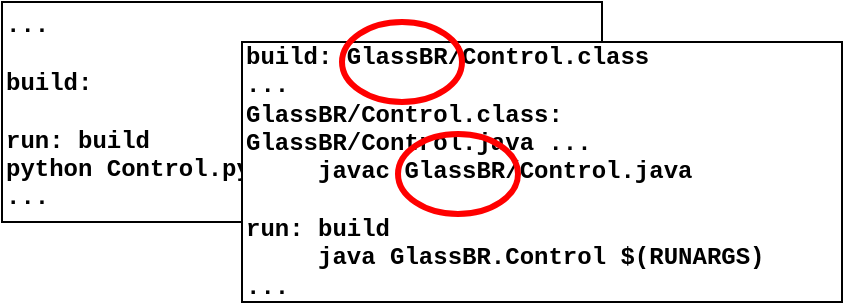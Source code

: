 <mxfile version="14.8.6" type="device"><diagram id="zoHgPlIK_aeKPbCIur9p" name="Page-1"><mxGraphModel dx="1280" dy="735" grid="1" gridSize="10" guides="1" tooltips="1" connect="1" arrows="1" fold="1" page="1" pageScale="1" pageWidth="1100" pageHeight="850" math="0" shadow="0"><root><mxCell id="0"/><mxCell id="1" parent="0"/><mxCell id="fMsadq43EK2RZfsfu6ve-1" value="&lt;div&gt;&lt;b&gt;&lt;span&gt;...&lt;/span&gt;&lt;br&gt;&lt;/b&gt;&lt;/div&gt;&lt;div&gt;&lt;b&gt;&lt;br&gt;&lt;/b&gt;&lt;/div&gt;&lt;div&gt;&lt;b&gt;build:&lt;/b&gt;&lt;/div&gt;&lt;div&gt;&lt;b&gt;&lt;br&gt;&lt;/b&gt;&lt;/div&gt;&lt;div&gt;&lt;b&gt;run: build&lt;/b&gt;&lt;/div&gt;&lt;div&gt;&lt;b&gt;&lt;span&gt;&#9;&lt;/span&gt;python Control.py $(RUNARGS)&lt;/b&gt;&lt;/div&gt;&lt;div&gt;&lt;b&gt;...&lt;/b&gt;&lt;/div&gt;" style="rounded=0;whiteSpace=wrap;html=1;align=left;fontFamily=Courier New;" vertex="1" parent="1"><mxGeometry x="40" y="40" width="300" height="110" as="geometry"/></mxCell><mxCell id="fMsadq43EK2RZfsfu6ve-2" value="&lt;div&gt;&lt;b&gt;build: GlassBR/Control.class&lt;/b&gt;&lt;/div&gt;&lt;div&gt;&lt;b&gt;...&lt;/b&gt;&lt;/div&gt;&lt;div&gt;&lt;b&gt;GlassBR/Control.class: GlassBR/Control.java&amp;nbsp;&lt;span&gt;...&lt;/span&gt;&lt;/b&gt;&lt;/div&gt;&lt;div&gt;&lt;span&gt;&lt;b&gt;&amp;nbsp; &amp;nbsp; &amp;nbsp;javac GlassBR/Control.java&lt;/b&gt;&lt;/span&gt;&lt;/div&gt;&lt;div&gt;&lt;b&gt;&lt;br&gt;&lt;/b&gt;&lt;/div&gt;&lt;div&gt;&lt;b&gt;run: build&lt;/b&gt;&lt;/div&gt;&lt;div&gt;&lt;b&gt;&lt;span&gt;&lt;/span&gt;&amp;nbsp; &amp;nbsp; &amp;nbsp;java GlassBR.Control $(RUNARGS)&lt;/b&gt;&lt;/div&gt;&lt;div&gt;&lt;b&gt;...&lt;/b&gt;&lt;/div&gt;" style="rounded=0;whiteSpace=wrap;html=1;align=left;fontFamily=Courier New;" vertex="1" parent="1"><mxGeometry x="160" y="60" width="300" height="130" as="geometry"/></mxCell><mxCell id="fMsadq43EK2RZfsfu6ve-3" value="" style="ellipse;whiteSpace=wrap;html=1;fillColor=none;strokeColor=#FF0000;strokeWidth=3;" vertex="1" parent="1"><mxGeometry x="210" y="50" width="60" height="40" as="geometry"/></mxCell><mxCell id="fMsadq43EK2RZfsfu6ve-4" value="" style="ellipse;whiteSpace=wrap;html=1;fillColor=none;strokeColor=#FF0000;strokeWidth=3;" vertex="1" parent="1"><mxGeometry x="238" y="106" width="60" height="40" as="geometry"/></mxCell></root></mxGraphModel></diagram></mxfile>
